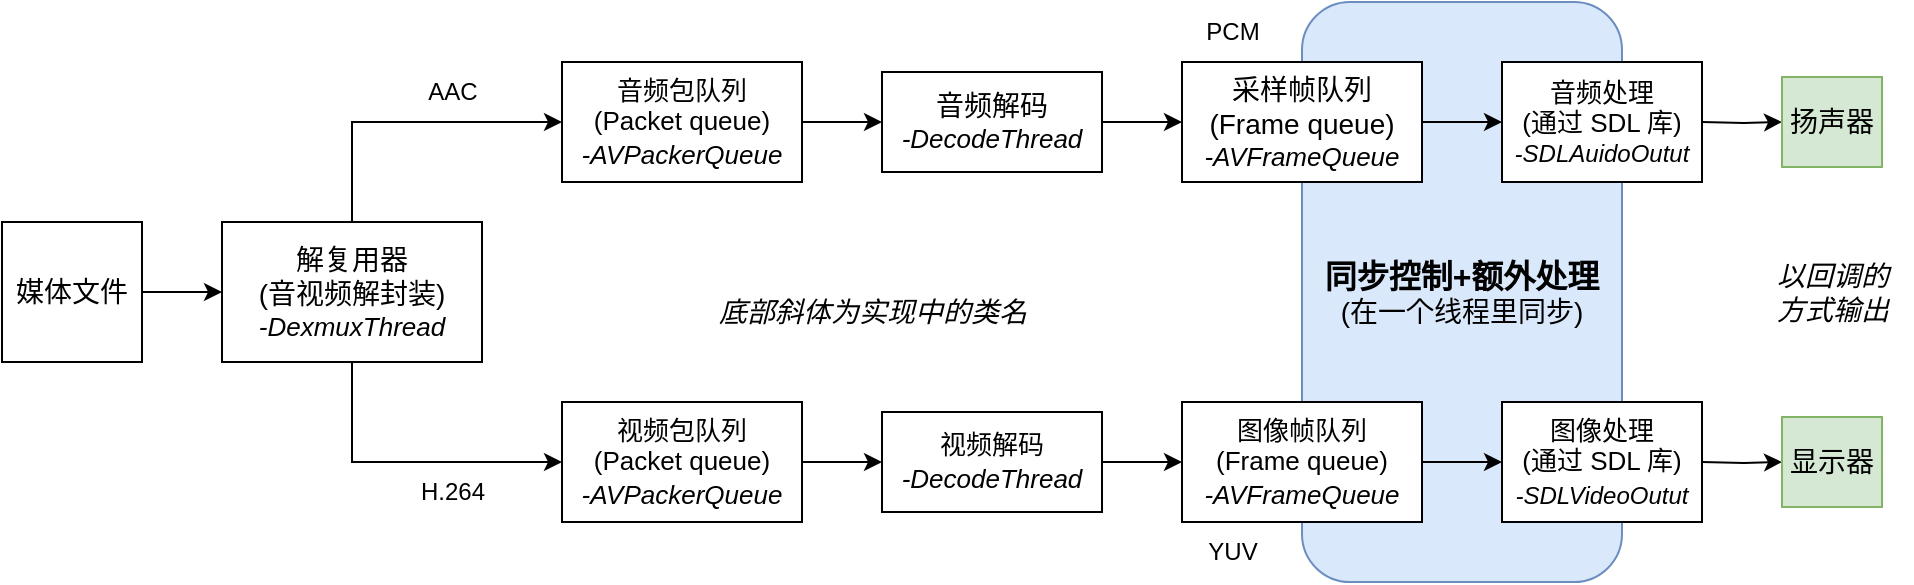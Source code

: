 <mxfile version="22.1.16" type="device">
  <diagram name="第 1 页" id="BwVLgKPLIscAVUMcAnxm">
    <mxGraphModel dx="1275" dy="1127" grid="1" gridSize="10" guides="1" tooltips="1" connect="1" arrows="1" fold="1" page="1" pageScale="1" pageWidth="1169" pageHeight="827" math="0" shadow="0">
      <root>
        <mxCell id="0" />
        <mxCell id="1" parent="0" />
        <mxCell id="FImmdjwp1iL27K4MCVIk-26" value="&lt;font style=&quot;&quot;&gt;&lt;span style=&quot;font-size: 16px;&quot;&gt;&lt;b&gt;同步控制+额外处理&lt;/b&gt;&lt;/span&gt;&lt;br&gt;&lt;font style=&quot;font-size: 14px;&quot;&gt;(在一个线程里同步)&lt;/font&gt;&lt;br&gt;&lt;/font&gt;" style="rounded=1;whiteSpace=wrap;html=1;fillColor=#dae8fc;strokeColor=#6c8ebf;" parent="1" vertex="1">
          <mxGeometry x="800" y="170" width="160" height="290" as="geometry" />
        </mxCell>
        <mxCell id="FImmdjwp1iL27K4MCVIk-14" value="" style="edgeStyle=orthogonalEdgeStyle;rounded=0;orthogonalLoop=1;jettySize=auto;html=1;" parent="1" source="FImmdjwp1iL27K4MCVIk-1" target="FImmdjwp1iL27K4MCVIk-2" edge="1">
          <mxGeometry relative="1" as="geometry" />
        </mxCell>
        <mxCell id="FImmdjwp1iL27K4MCVIk-1" value="&lt;font style=&quot;font-size: 14px;&quot;&gt;媒体文件&lt;/font&gt;" style="rounded=0;whiteSpace=wrap;html=1;" parent="1" vertex="1">
          <mxGeometry x="150" y="280" width="70" height="70" as="geometry" />
        </mxCell>
        <mxCell id="FImmdjwp1iL27K4MCVIk-15" style="edgeStyle=orthogonalEdgeStyle;rounded=0;orthogonalLoop=1;jettySize=auto;html=1;exitX=0.5;exitY=0;exitDx=0;exitDy=0;entryX=0;entryY=0.5;entryDx=0;entryDy=0;" parent="1" source="FImmdjwp1iL27K4MCVIk-2" target="FImmdjwp1iL27K4MCVIk-3" edge="1">
          <mxGeometry relative="1" as="geometry" />
        </mxCell>
        <mxCell id="FImmdjwp1iL27K4MCVIk-16" style="edgeStyle=orthogonalEdgeStyle;rounded=0;orthogonalLoop=1;jettySize=auto;html=1;exitX=0.5;exitY=1;exitDx=0;exitDy=0;entryX=0;entryY=0.5;entryDx=0;entryDy=0;" parent="1" source="FImmdjwp1iL27K4MCVIk-2" target="FImmdjwp1iL27K4MCVIk-5" edge="1">
          <mxGeometry relative="1" as="geometry" />
        </mxCell>
        <mxCell id="FImmdjwp1iL27K4MCVIk-2" value="&lt;span style=&quot;font-size: 14px;&quot;&gt;解复用器&lt;/span&gt;&lt;br&gt;&lt;span style=&quot;font-size: 14px;&quot;&gt;(音视频解封装)&lt;/span&gt;&lt;br&gt;&lt;i style=&quot;&quot;&gt;&lt;font style=&quot;font-size: 13px;&quot;&gt;-DexmuxThread&lt;/font&gt;&lt;/i&gt;" style="rounded=0;whiteSpace=wrap;html=1;" parent="1" vertex="1">
          <mxGeometry x="260" y="280" width="130" height="70" as="geometry" />
        </mxCell>
        <mxCell id="FImmdjwp1iL27K4MCVIk-17" value="" style="edgeStyle=orthogonalEdgeStyle;rounded=0;orthogonalLoop=1;jettySize=auto;html=1;" parent="1" source="FImmdjwp1iL27K4MCVIk-3" target="FImmdjwp1iL27K4MCVIk-6" edge="1">
          <mxGeometry relative="1" as="geometry" />
        </mxCell>
        <mxCell id="FImmdjwp1iL27K4MCVIk-3" value="&lt;font style=&quot;font-size: 13px;&quot;&gt;音频包队列&lt;br&gt;(Packet queue)&lt;br&gt;&lt;i style=&quot;border-color: var(--border-color);&quot;&gt;-AVPackerQueue&lt;/i&gt;&lt;/font&gt;&lt;span style=&quot;font-size: 14px;&quot;&gt;&lt;br&gt;&lt;/span&gt;" style="rounded=0;whiteSpace=wrap;html=1;" parent="1" vertex="1">
          <mxGeometry x="430" y="200" width="120" height="60" as="geometry" />
        </mxCell>
        <mxCell id="FImmdjwp1iL27K4MCVIk-20" value="" style="edgeStyle=orthogonalEdgeStyle;rounded=0;orthogonalLoop=1;jettySize=auto;html=1;" parent="1" source="FImmdjwp1iL27K4MCVIk-5" target="FImmdjwp1iL27K4MCVIk-7" edge="1">
          <mxGeometry relative="1" as="geometry" />
        </mxCell>
        <mxCell id="FImmdjwp1iL27K4MCVIk-5" value="&lt;font style=&quot;font-size: 13px;&quot;&gt;视频包队列&lt;br&gt;(Packet queue)&lt;br&gt;&lt;i style=&quot;border-color: var(--border-color);&quot;&gt;-AVPackerQueue&lt;/i&gt;&lt;/font&gt;&lt;span style=&quot;font-size: 14px;&quot;&gt;&lt;br&gt;&lt;/span&gt;" style="rounded=0;whiteSpace=wrap;html=1;" parent="1" vertex="1">
          <mxGeometry x="430" y="370" width="120" height="60" as="geometry" />
        </mxCell>
        <mxCell id="FImmdjwp1iL27K4MCVIk-18" value="" style="edgeStyle=orthogonalEdgeStyle;rounded=0;orthogonalLoop=1;jettySize=auto;html=1;" parent="1" source="FImmdjwp1iL27K4MCVIk-6" edge="1">
          <mxGeometry relative="1" as="geometry">
            <mxPoint x="740" y="230" as="targetPoint" />
          </mxGeometry>
        </mxCell>
        <mxCell id="FImmdjwp1iL27K4MCVIk-6" value="&lt;span style=&quot;font-size: 14px;&quot;&gt;音频解码&lt;/span&gt;&lt;br&gt;&lt;i style=&quot;&quot;&gt;&lt;font style=&quot;font-size: 13px;&quot;&gt;-DecodeThread&lt;/font&gt;&lt;/i&gt;" style="rounded=0;whiteSpace=wrap;html=1;" parent="1" vertex="1">
          <mxGeometry x="590" y="205" width="110" height="50" as="geometry" />
        </mxCell>
        <mxCell id="FImmdjwp1iL27K4MCVIk-21" value="" style="edgeStyle=orthogonalEdgeStyle;rounded=0;orthogonalLoop=1;jettySize=auto;html=1;" parent="1" source="FImmdjwp1iL27K4MCVIk-7" edge="1">
          <mxGeometry relative="1" as="geometry">
            <mxPoint x="740" y="400" as="targetPoint" />
          </mxGeometry>
        </mxCell>
        <mxCell id="FImmdjwp1iL27K4MCVIk-7" value="&lt;font style=&quot;font-size: 13px;&quot;&gt;视频解码&lt;br&gt;&lt;i style=&quot;border-color: var(--border-color);&quot;&gt;&lt;font style=&quot;border-color: var(--border-color); font-size: 13px;&quot;&gt;-DecodeThread&lt;/font&gt;&lt;/i&gt;&lt;/font&gt;&lt;span style=&quot;font-size: 14px;&quot;&gt;&lt;br&gt;&lt;/span&gt;" style="rounded=0;whiteSpace=wrap;html=1;" parent="1" vertex="1">
          <mxGeometry x="590" y="375" width="110" height="50" as="geometry" />
        </mxCell>
        <mxCell id="FImmdjwp1iL27K4MCVIk-19" value="" style="edgeStyle=orthogonalEdgeStyle;rounded=0;orthogonalLoop=1;jettySize=auto;html=1;" parent="1" source="FImmdjwp1iL27K4MCVIk-8" target="FImmdjwp1iL27K4MCVIk-10" edge="1">
          <mxGeometry relative="1" as="geometry" />
        </mxCell>
        <mxCell id="FImmdjwp1iL27K4MCVIk-8" value="&lt;span style=&quot;font-size: 14px;&quot;&gt;采样帧队列&lt;/span&gt;&lt;br&gt;&lt;span style=&quot;font-size: 14px;&quot;&gt;(Frame queue)&lt;/span&gt;&lt;br&gt;&lt;i style=&quot;&quot;&gt;&lt;font style=&quot;font-size: 13px;&quot;&gt;-AVFrameQueue&lt;/font&gt;&lt;/i&gt;" style="rounded=0;whiteSpace=wrap;html=1;" parent="1" vertex="1">
          <mxGeometry x="740" y="200" width="120" height="60" as="geometry" />
        </mxCell>
        <mxCell id="FImmdjwp1iL27K4MCVIk-22" value="" style="edgeStyle=orthogonalEdgeStyle;rounded=0;orthogonalLoop=1;jettySize=auto;html=1;" parent="1" source="FImmdjwp1iL27K4MCVIk-9" target="FImmdjwp1iL27K4MCVIk-11" edge="1">
          <mxGeometry relative="1" as="geometry" />
        </mxCell>
        <mxCell id="FImmdjwp1iL27K4MCVIk-9" value="&lt;font style=&quot;font-size: 13px;&quot;&gt;图像帧队列&lt;br&gt;(Frame queue)&lt;br&gt;&lt;i style=&quot;border-color: var(--border-color);&quot;&gt;&lt;font style=&quot;border-color: var(--border-color); font-size: 13px;&quot;&gt;-AVFrameQueue&lt;/font&gt;&lt;/i&gt;&lt;/font&gt;&lt;span style=&quot;font-size: 14px;&quot;&gt;&lt;br&gt;&lt;/span&gt;" style="rounded=0;whiteSpace=wrap;html=1;" parent="1" vertex="1">
          <mxGeometry x="740" y="370" width="120" height="60" as="geometry" />
        </mxCell>
        <mxCell id="FImmdjwp1iL27K4MCVIk-25" value="" style="edgeStyle=orthogonalEdgeStyle;rounded=0;orthogonalLoop=1;jettySize=auto;html=1;" parent="1" target="FImmdjwp1iL27K4MCVIk-12" edge="1">
          <mxGeometry relative="1" as="geometry">
            <mxPoint x="1000" y="230" as="sourcePoint" />
          </mxGeometry>
        </mxCell>
        <mxCell id="FImmdjwp1iL27K4MCVIk-10" value="&lt;span style=&quot;font-size: 13px;&quot;&gt;音频处理&lt;/span&gt;&lt;br&gt;&lt;span style=&quot;font-size: 13px;&quot;&gt;(通过 SDL 库)&lt;/span&gt;&lt;br&gt;&lt;i style=&quot;&quot;&gt;&lt;font style=&quot;font-size: 12px;&quot;&gt;-SDLAuidoOutut&lt;/font&gt;&lt;/i&gt;" style="rounded=0;whiteSpace=wrap;html=1;" parent="1" vertex="1">
          <mxGeometry x="900" y="200" width="100" height="60" as="geometry" />
        </mxCell>
        <mxCell id="FImmdjwp1iL27K4MCVIk-24" value="" style="edgeStyle=orthogonalEdgeStyle;rounded=0;orthogonalLoop=1;jettySize=auto;html=1;" parent="1" target="FImmdjwp1iL27K4MCVIk-13" edge="1">
          <mxGeometry relative="1" as="geometry">
            <mxPoint x="1000" y="400" as="sourcePoint" />
          </mxGeometry>
        </mxCell>
        <mxCell id="FImmdjwp1iL27K4MCVIk-11" value="&lt;font style=&quot;font-size: 13px;&quot;&gt;图像处理&lt;br&gt;(通过 SDL 库)&lt;br&gt;&lt;/font&gt;&lt;i style=&quot;border-color: var(--border-color);&quot;&gt;-SDLVideoOutut&lt;/i&gt;&lt;span style=&quot;font-size: 14px;&quot;&gt;&lt;br&gt;&lt;/span&gt;" style="rounded=0;whiteSpace=wrap;html=1;" parent="1" vertex="1">
          <mxGeometry x="900" y="370" width="100" height="60" as="geometry" />
        </mxCell>
        <mxCell id="FImmdjwp1iL27K4MCVIk-12" value="&lt;font style=&quot;font-size: 14px;&quot;&gt;扬声器&lt;/font&gt;" style="rounded=0;whiteSpace=wrap;html=1;fillColor=#d5e8d4;strokeColor=#82b366;" parent="1" vertex="1">
          <mxGeometry x="1040" y="207.5" width="50" height="45" as="geometry" />
        </mxCell>
        <mxCell id="FImmdjwp1iL27K4MCVIk-13" value="&lt;font style=&quot;font-size: 14px;&quot;&gt;显示器&lt;/font&gt;" style="rounded=0;whiteSpace=wrap;html=1;fillColor=#d5e8d4;strokeColor=#82b366;" parent="1" vertex="1">
          <mxGeometry x="1040" y="377.5" width="50" height="45" as="geometry" />
        </mxCell>
        <mxCell id="FImmdjwp1iL27K4MCVIk-27" value="AAC" style="text;html=1;align=center;verticalAlign=middle;resizable=0;points=[];autosize=1;strokeColor=none;fillColor=none;" parent="1" vertex="1">
          <mxGeometry x="350" y="200" width="50" height="30" as="geometry" />
        </mxCell>
        <mxCell id="FImmdjwp1iL27K4MCVIk-28" value="H.264" style="text;html=1;align=center;verticalAlign=middle;resizable=0;points=[];autosize=1;strokeColor=none;fillColor=none;" parent="1" vertex="1">
          <mxGeometry x="345" y="400" width="60" height="30" as="geometry" />
        </mxCell>
        <mxCell id="FImmdjwp1iL27K4MCVIk-29" value="PCM" style="text;html=1;align=center;verticalAlign=middle;resizable=0;points=[];autosize=1;strokeColor=none;fillColor=none;" parent="1" vertex="1">
          <mxGeometry x="740" y="170" width="50" height="30" as="geometry" />
        </mxCell>
        <mxCell id="FImmdjwp1iL27K4MCVIk-30" value="YUV" style="text;html=1;align=center;verticalAlign=middle;resizable=0;points=[];autosize=1;strokeColor=none;fillColor=none;" parent="1" vertex="1">
          <mxGeometry x="740" y="430" width="50" height="30" as="geometry" />
        </mxCell>
        <mxCell id="FImmdjwp1iL27K4MCVIk-31" value="&lt;font style=&quot;font-size: 14px;&quot;&gt;&lt;i&gt;以回调的&lt;br&gt;方式输出&lt;/i&gt;&lt;/font&gt;" style="text;html=1;align=center;verticalAlign=middle;resizable=0;points=[];autosize=1;strokeColor=none;fillColor=none;" parent="1" vertex="1">
          <mxGeometry x="1025" y="290" width="80" height="50" as="geometry" />
        </mxCell>
        <mxCell id="BRiMq3JALxUsiw78DNJY-30" value="&lt;i&gt;&lt;font style=&quot;font-size: 14px;&quot;&gt;底部斜体为实现中的类名&lt;/font&gt;&lt;/i&gt;" style="text;html=1;align=center;verticalAlign=middle;resizable=0;points=[];autosize=1;strokeColor=none;fillColor=none;" vertex="1" parent="1">
          <mxGeometry x="495" y="310" width="180" height="30" as="geometry" />
        </mxCell>
      </root>
    </mxGraphModel>
  </diagram>
</mxfile>
